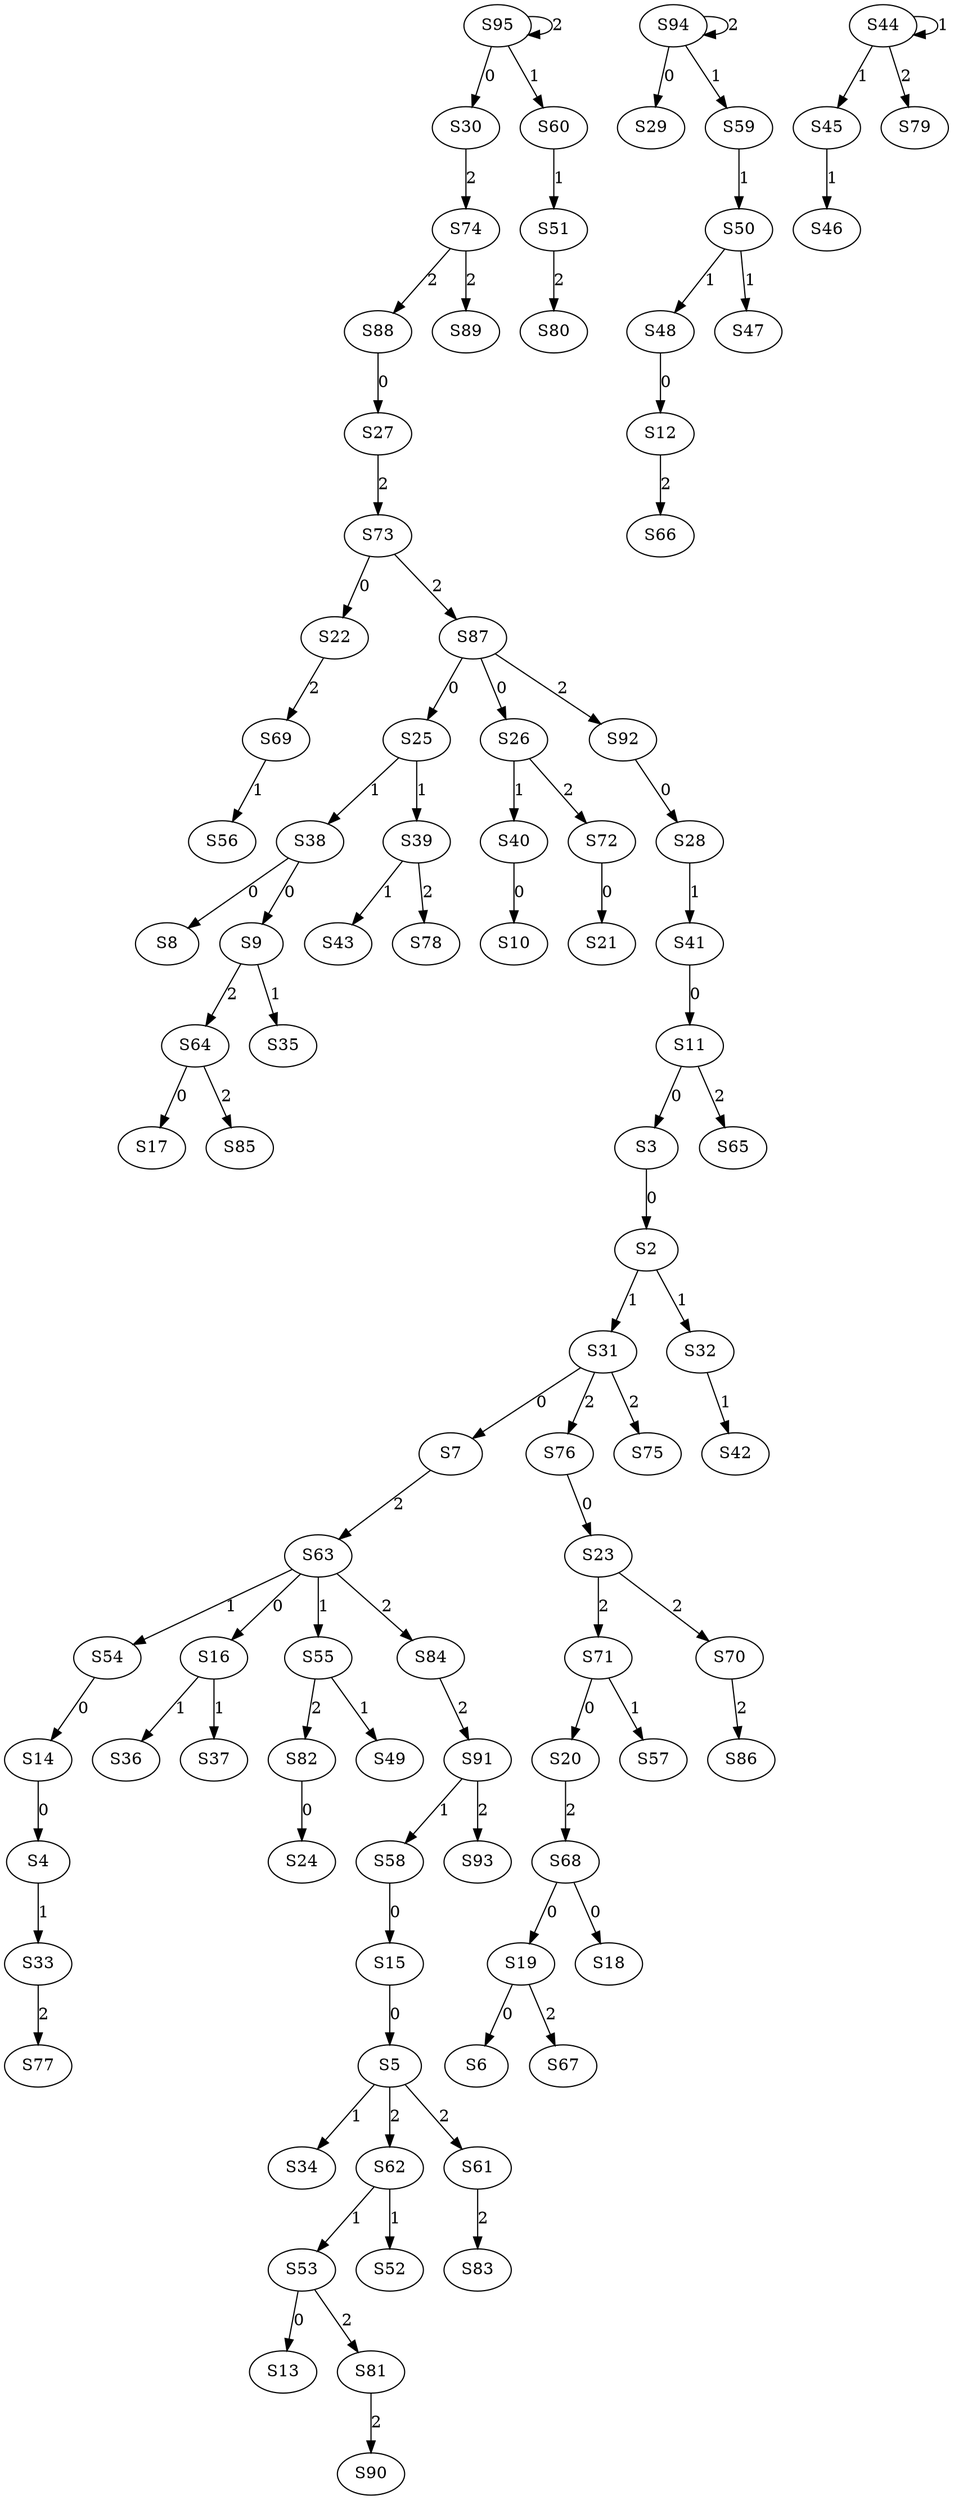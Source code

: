 strict digraph {
	S3 -> S2 [ label = 0 ];
	S11 -> S3 [ label = 0 ];
	S14 -> S4 [ label = 0 ];
	S15 -> S5 [ label = 0 ];
	S19 -> S6 [ label = 0 ];
	S31 -> S7 [ label = 0 ];
	S38 -> S8 [ label = 0 ];
	S38 -> S9 [ label = 0 ];
	S40 -> S10 [ label = 0 ];
	S41 -> S11 [ label = 0 ];
	S48 -> S12 [ label = 0 ];
	S53 -> S13 [ label = 0 ];
	S54 -> S14 [ label = 0 ];
	S58 -> S15 [ label = 0 ];
	S63 -> S16 [ label = 0 ];
	S64 -> S17 [ label = 0 ];
	S68 -> S18 [ label = 0 ];
	S68 -> S19 [ label = 0 ];
	S71 -> S20 [ label = 0 ];
	S72 -> S21 [ label = 0 ];
	S73 -> S22 [ label = 0 ];
	S76 -> S23 [ label = 0 ];
	S82 -> S24 [ label = 0 ];
	S87 -> S25 [ label = 0 ];
	S87 -> S26 [ label = 0 ];
	S88 -> S27 [ label = 0 ];
	S92 -> S28 [ label = 0 ];
	S94 -> S29 [ label = 0 ];
	S95 -> S30 [ label = 0 ];
	S2 -> S31 [ label = 1 ];
	S2 -> S32 [ label = 1 ];
	S4 -> S33 [ label = 1 ];
	S5 -> S34 [ label = 1 ];
	S9 -> S35 [ label = 1 ];
	S16 -> S36 [ label = 1 ];
	S16 -> S37 [ label = 1 ];
	S25 -> S38 [ label = 1 ];
	S25 -> S39 [ label = 1 ];
	S26 -> S40 [ label = 1 ];
	S28 -> S41 [ label = 1 ];
	S32 -> S42 [ label = 1 ];
	S39 -> S43 [ label = 1 ];
	S44 -> S44 [ label = 1 ];
	S44 -> S45 [ label = 1 ];
	S45 -> S46 [ label = 1 ];
	S50 -> S47 [ label = 1 ];
	S50 -> S48 [ label = 1 ];
	S55 -> S49 [ label = 1 ];
	S59 -> S50 [ label = 1 ];
	S60 -> S51 [ label = 1 ];
	S62 -> S52 [ label = 1 ];
	S62 -> S53 [ label = 1 ];
	S63 -> S54 [ label = 1 ];
	S63 -> S55 [ label = 1 ];
	S69 -> S56 [ label = 1 ];
	S71 -> S57 [ label = 1 ];
	S91 -> S58 [ label = 1 ];
	S94 -> S59 [ label = 1 ];
	S95 -> S60 [ label = 1 ];
	S5 -> S61 [ label = 2 ];
	S5 -> S62 [ label = 2 ];
	S7 -> S63 [ label = 2 ];
	S9 -> S64 [ label = 2 ];
	S11 -> S65 [ label = 2 ];
	S12 -> S66 [ label = 2 ];
	S19 -> S67 [ label = 2 ];
	S20 -> S68 [ label = 2 ];
	S22 -> S69 [ label = 2 ];
	S23 -> S70 [ label = 2 ];
	S23 -> S71 [ label = 2 ];
	S26 -> S72 [ label = 2 ];
	S27 -> S73 [ label = 2 ];
	S30 -> S74 [ label = 2 ];
	S31 -> S75 [ label = 2 ];
	S31 -> S76 [ label = 2 ];
	S33 -> S77 [ label = 2 ];
	S39 -> S78 [ label = 2 ];
	S44 -> S79 [ label = 2 ];
	S51 -> S80 [ label = 2 ];
	S53 -> S81 [ label = 2 ];
	S55 -> S82 [ label = 2 ];
	S61 -> S83 [ label = 2 ];
	S63 -> S84 [ label = 2 ];
	S64 -> S85 [ label = 2 ];
	S70 -> S86 [ label = 2 ];
	S73 -> S87 [ label = 2 ];
	S74 -> S88 [ label = 2 ];
	S74 -> S89 [ label = 2 ];
	S81 -> S90 [ label = 2 ];
	S84 -> S91 [ label = 2 ];
	S87 -> S92 [ label = 2 ];
	S91 -> S93 [ label = 2 ];
	S94 -> S94 [ label = 2 ];
	S95 -> S95 [ label = 2 ];
}